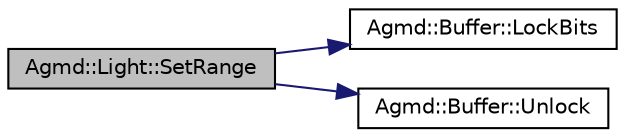 digraph "Agmd::Light::SetRange"
{
  edge [fontname="Helvetica",fontsize="10",labelfontname="Helvetica",labelfontsize="10"];
  node [fontname="Helvetica",fontsize="10",shape=record];
  rankdir="LR";
  Node1 [label="Agmd::Light::SetRange",height=0.2,width=0.4,color="black", fillcolor="grey75", style="filled" fontcolor="black"];
  Node1 -> Node2 [color="midnightblue",fontsize="10",style="solid",fontname="Helvetica"];
  Node2 [label="Agmd::Buffer::LockBits",height=0.2,width=0.4,color="black", fillcolor="white", style="filled",URL="$class_agmd_1_1_buffer.html#a5b6636595c68f062e70838786d113854"];
  Node1 -> Node3 [color="midnightblue",fontsize="10",style="solid",fontname="Helvetica"];
  Node3 [label="Agmd::Buffer::Unlock",height=0.2,width=0.4,color="black", fillcolor="white", style="filled",URL="$class_agmd_1_1_buffer.html#a9b3ffb9531c93c44d1be382f7122d99d"];
}
